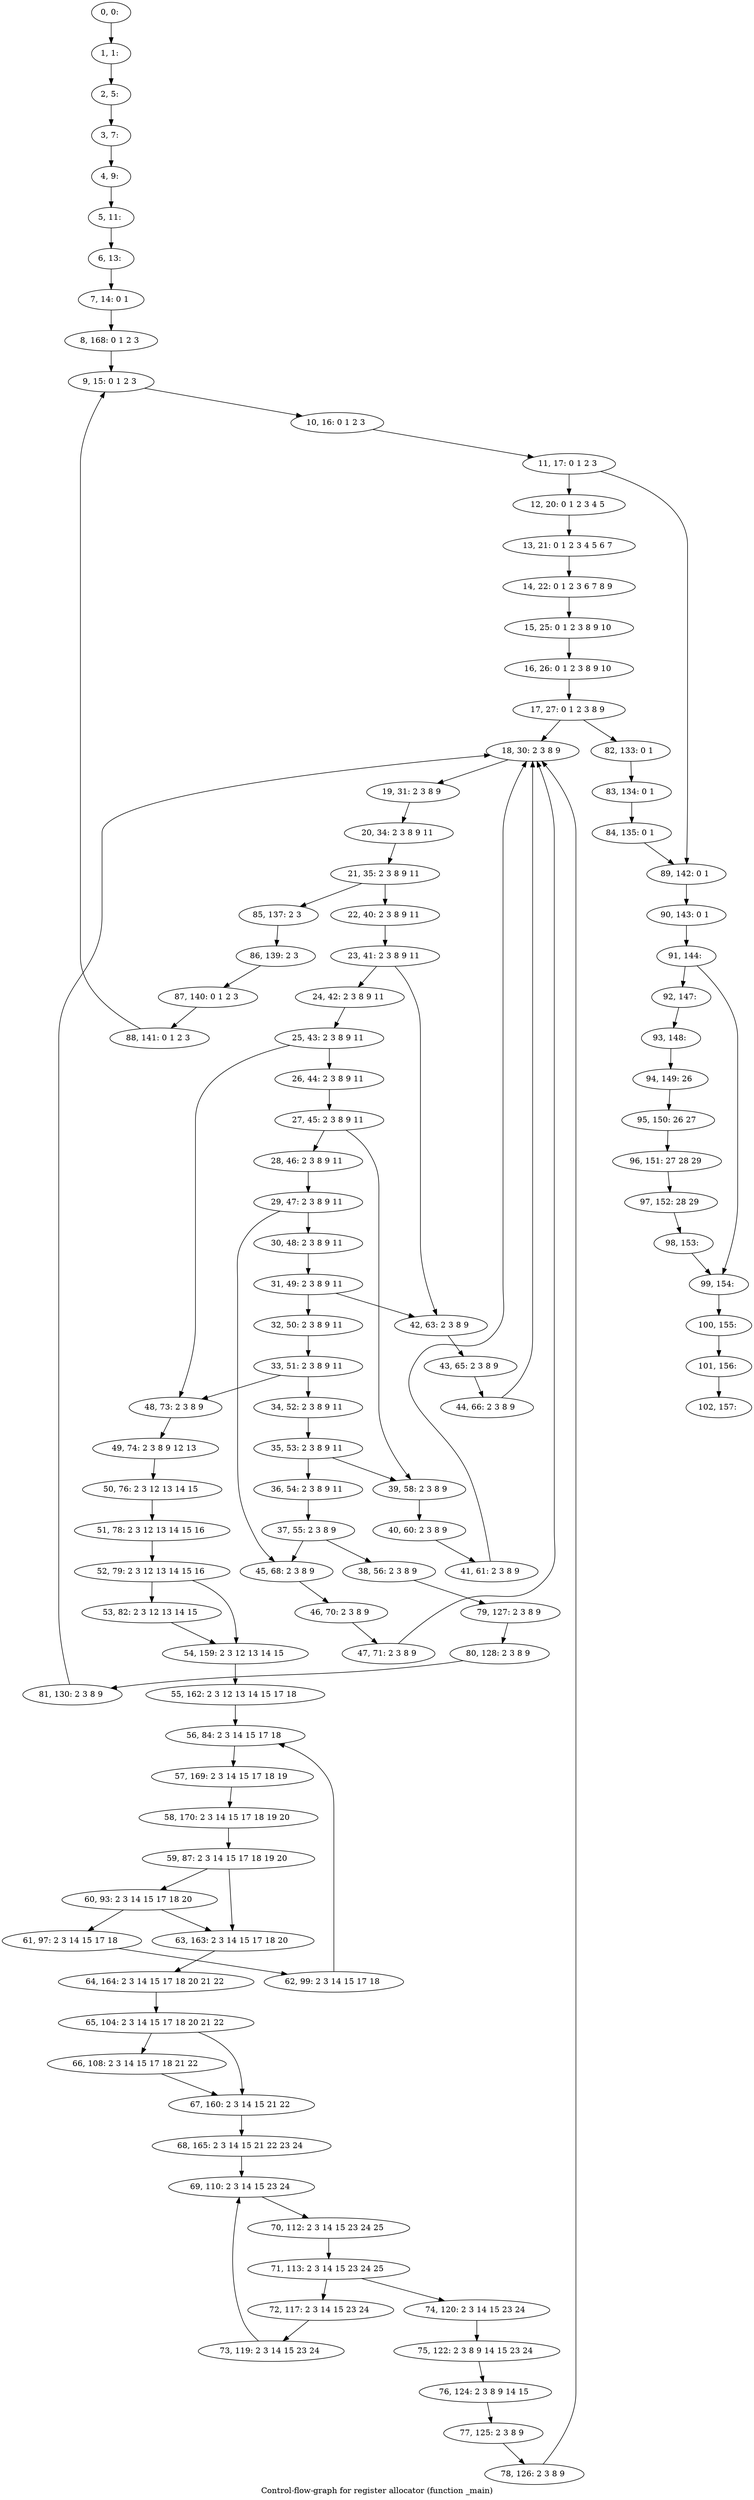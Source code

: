 digraph G {
graph [label="Control-flow-graph for register allocator (function _main)"]
0[label="0, 0: "];
1[label="1, 1: "];
2[label="2, 5: "];
3[label="3, 7: "];
4[label="4, 9: "];
5[label="5, 11: "];
6[label="6, 13: "];
7[label="7, 14: 0 1 "];
8[label="8, 168: 0 1 2 3 "];
9[label="9, 15: 0 1 2 3 "];
10[label="10, 16: 0 1 2 3 "];
11[label="11, 17: 0 1 2 3 "];
12[label="12, 20: 0 1 2 3 4 5 "];
13[label="13, 21: 0 1 2 3 4 5 6 7 "];
14[label="14, 22: 0 1 2 3 6 7 8 9 "];
15[label="15, 25: 0 1 2 3 8 9 10 "];
16[label="16, 26: 0 1 2 3 8 9 10 "];
17[label="17, 27: 0 1 2 3 8 9 "];
18[label="18, 30: 2 3 8 9 "];
19[label="19, 31: 2 3 8 9 "];
20[label="20, 34: 2 3 8 9 11 "];
21[label="21, 35: 2 3 8 9 11 "];
22[label="22, 40: 2 3 8 9 11 "];
23[label="23, 41: 2 3 8 9 11 "];
24[label="24, 42: 2 3 8 9 11 "];
25[label="25, 43: 2 3 8 9 11 "];
26[label="26, 44: 2 3 8 9 11 "];
27[label="27, 45: 2 3 8 9 11 "];
28[label="28, 46: 2 3 8 9 11 "];
29[label="29, 47: 2 3 8 9 11 "];
30[label="30, 48: 2 3 8 9 11 "];
31[label="31, 49: 2 3 8 9 11 "];
32[label="32, 50: 2 3 8 9 11 "];
33[label="33, 51: 2 3 8 9 11 "];
34[label="34, 52: 2 3 8 9 11 "];
35[label="35, 53: 2 3 8 9 11 "];
36[label="36, 54: 2 3 8 9 11 "];
37[label="37, 55: 2 3 8 9 "];
38[label="38, 56: 2 3 8 9 "];
39[label="39, 58: 2 3 8 9 "];
40[label="40, 60: 2 3 8 9 "];
41[label="41, 61: 2 3 8 9 "];
42[label="42, 63: 2 3 8 9 "];
43[label="43, 65: 2 3 8 9 "];
44[label="44, 66: 2 3 8 9 "];
45[label="45, 68: 2 3 8 9 "];
46[label="46, 70: 2 3 8 9 "];
47[label="47, 71: 2 3 8 9 "];
48[label="48, 73: 2 3 8 9 "];
49[label="49, 74: 2 3 8 9 12 13 "];
50[label="50, 76: 2 3 12 13 14 15 "];
51[label="51, 78: 2 3 12 13 14 15 16 "];
52[label="52, 79: 2 3 12 13 14 15 16 "];
53[label="53, 82: 2 3 12 13 14 15 "];
54[label="54, 159: 2 3 12 13 14 15 "];
55[label="55, 162: 2 3 12 13 14 15 17 18 "];
56[label="56, 84: 2 3 14 15 17 18 "];
57[label="57, 169: 2 3 14 15 17 18 19 "];
58[label="58, 170: 2 3 14 15 17 18 19 20 "];
59[label="59, 87: 2 3 14 15 17 18 19 20 "];
60[label="60, 93: 2 3 14 15 17 18 20 "];
61[label="61, 97: 2 3 14 15 17 18 "];
62[label="62, 99: 2 3 14 15 17 18 "];
63[label="63, 163: 2 3 14 15 17 18 20 "];
64[label="64, 164: 2 3 14 15 17 18 20 21 22 "];
65[label="65, 104: 2 3 14 15 17 18 20 21 22 "];
66[label="66, 108: 2 3 14 15 17 18 21 22 "];
67[label="67, 160: 2 3 14 15 21 22 "];
68[label="68, 165: 2 3 14 15 21 22 23 24 "];
69[label="69, 110: 2 3 14 15 23 24 "];
70[label="70, 112: 2 3 14 15 23 24 25 "];
71[label="71, 113: 2 3 14 15 23 24 25 "];
72[label="72, 117: 2 3 14 15 23 24 "];
73[label="73, 119: 2 3 14 15 23 24 "];
74[label="74, 120: 2 3 14 15 23 24 "];
75[label="75, 122: 2 3 8 9 14 15 23 24 "];
76[label="76, 124: 2 3 8 9 14 15 "];
77[label="77, 125: 2 3 8 9 "];
78[label="78, 126: 2 3 8 9 "];
79[label="79, 127: 2 3 8 9 "];
80[label="80, 128: 2 3 8 9 "];
81[label="81, 130: 2 3 8 9 "];
82[label="82, 133: 0 1 "];
83[label="83, 134: 0 1 "];
84[label="84, 135: 0 1 "];
85[label="85, 137: 2 3 "];
86[label="86, 139: 2 3 "];
87[label="87, 140: 0 1 2 3 "];
88[label="88, 141: 0 1 2 3 "];
89[label="89, 142: 0 1 "];
90[label="90, 143: 0 1 "];
91[label="91, 144: "];
92[label="92, 147: "];
93[label="93, 148: "];
94[label="94, 149: 26 "];
95[label="95, 150: 26 27 "];
96[label="96, 151: 27 28 29 "];
97[label="97, 152: 28 29 "];
98[label="98, 153: "];
99[label="99, 154: "];
100[label="100, 155: "];
101[label="101, 156: "];
102[label="102, 157: "];
0->1 ;
1->2 ;
2->3 ;
3->4 ;
4->5 ;
5->6 ;
6->7 ;
7->8 ;
8->9 ;
9->10 ;
10->11 ;
11->12 ;
11->89 ;
12->13 ;
13->14 ;
14->15 ;
15->16 ;
16->17 ;
17->18 ;
17->82 ;
18->19 ;
19->20 ;
20->21 ;
21->22 ;
21->85 ;
22->23 ;
23->24 ;
23->42 ;
24->25 ;
25->26 ;
25->48 ;
26->27 ;
27->28 ;
27->39 ;
28->29 ;
29->30 ;
29->45 ;
30->31 ;
31->32 ;
31->42 ;
32->33 ;
33->34 ;
33->48 ;
34->35 ;
35->36 ;
35->39 ;
36->37 ;
37->38 ;
37->45 ;
38->79 ;
39->40 ;
40->41 ;
41->18 ;
42->43 ;
43->44 ;
44->18 ;
45->46 ;
46->47 ;
47->18 ;
48->49 ;
49->50 ;
50->51 ;
51->52 ;
52->53 ;
52->54 ;
53->54 ;
54->55 ;
55->56 ;
56->57 ;
57->58 ;
58->59 ;
59->60 ;
59->63 ;
60->61 ;
60->63 ;
61->62 ;
62->56 ;
63->64 ;
64->65 ;
65->66 ;
65->67 ;
66->67 ;
67->68 ;
68->69 ;
69->70 ;
70->71 ;
71->72 ;
71->74 ;
72->73 ;
73->69 ;
74->75 ;
75->76 ;
76->77 ;
77->78 ;
78->18 ;
79->80 ;
80->81 ;
81->18 ;
82->83 ;
83->84 ;
84->89 ;
85->86 ;
86->87 ;
87->88 ;
88->9 ;
89->90 ;
90->91 ;
91->92 ;
91->99 ;
92->93 ;
93->94 ;
94->95 ;
95->96 ;
96->97 ;
97->98 ;
98->99 ;
99->100 ;
100->101 ;
101->102 ;
}
